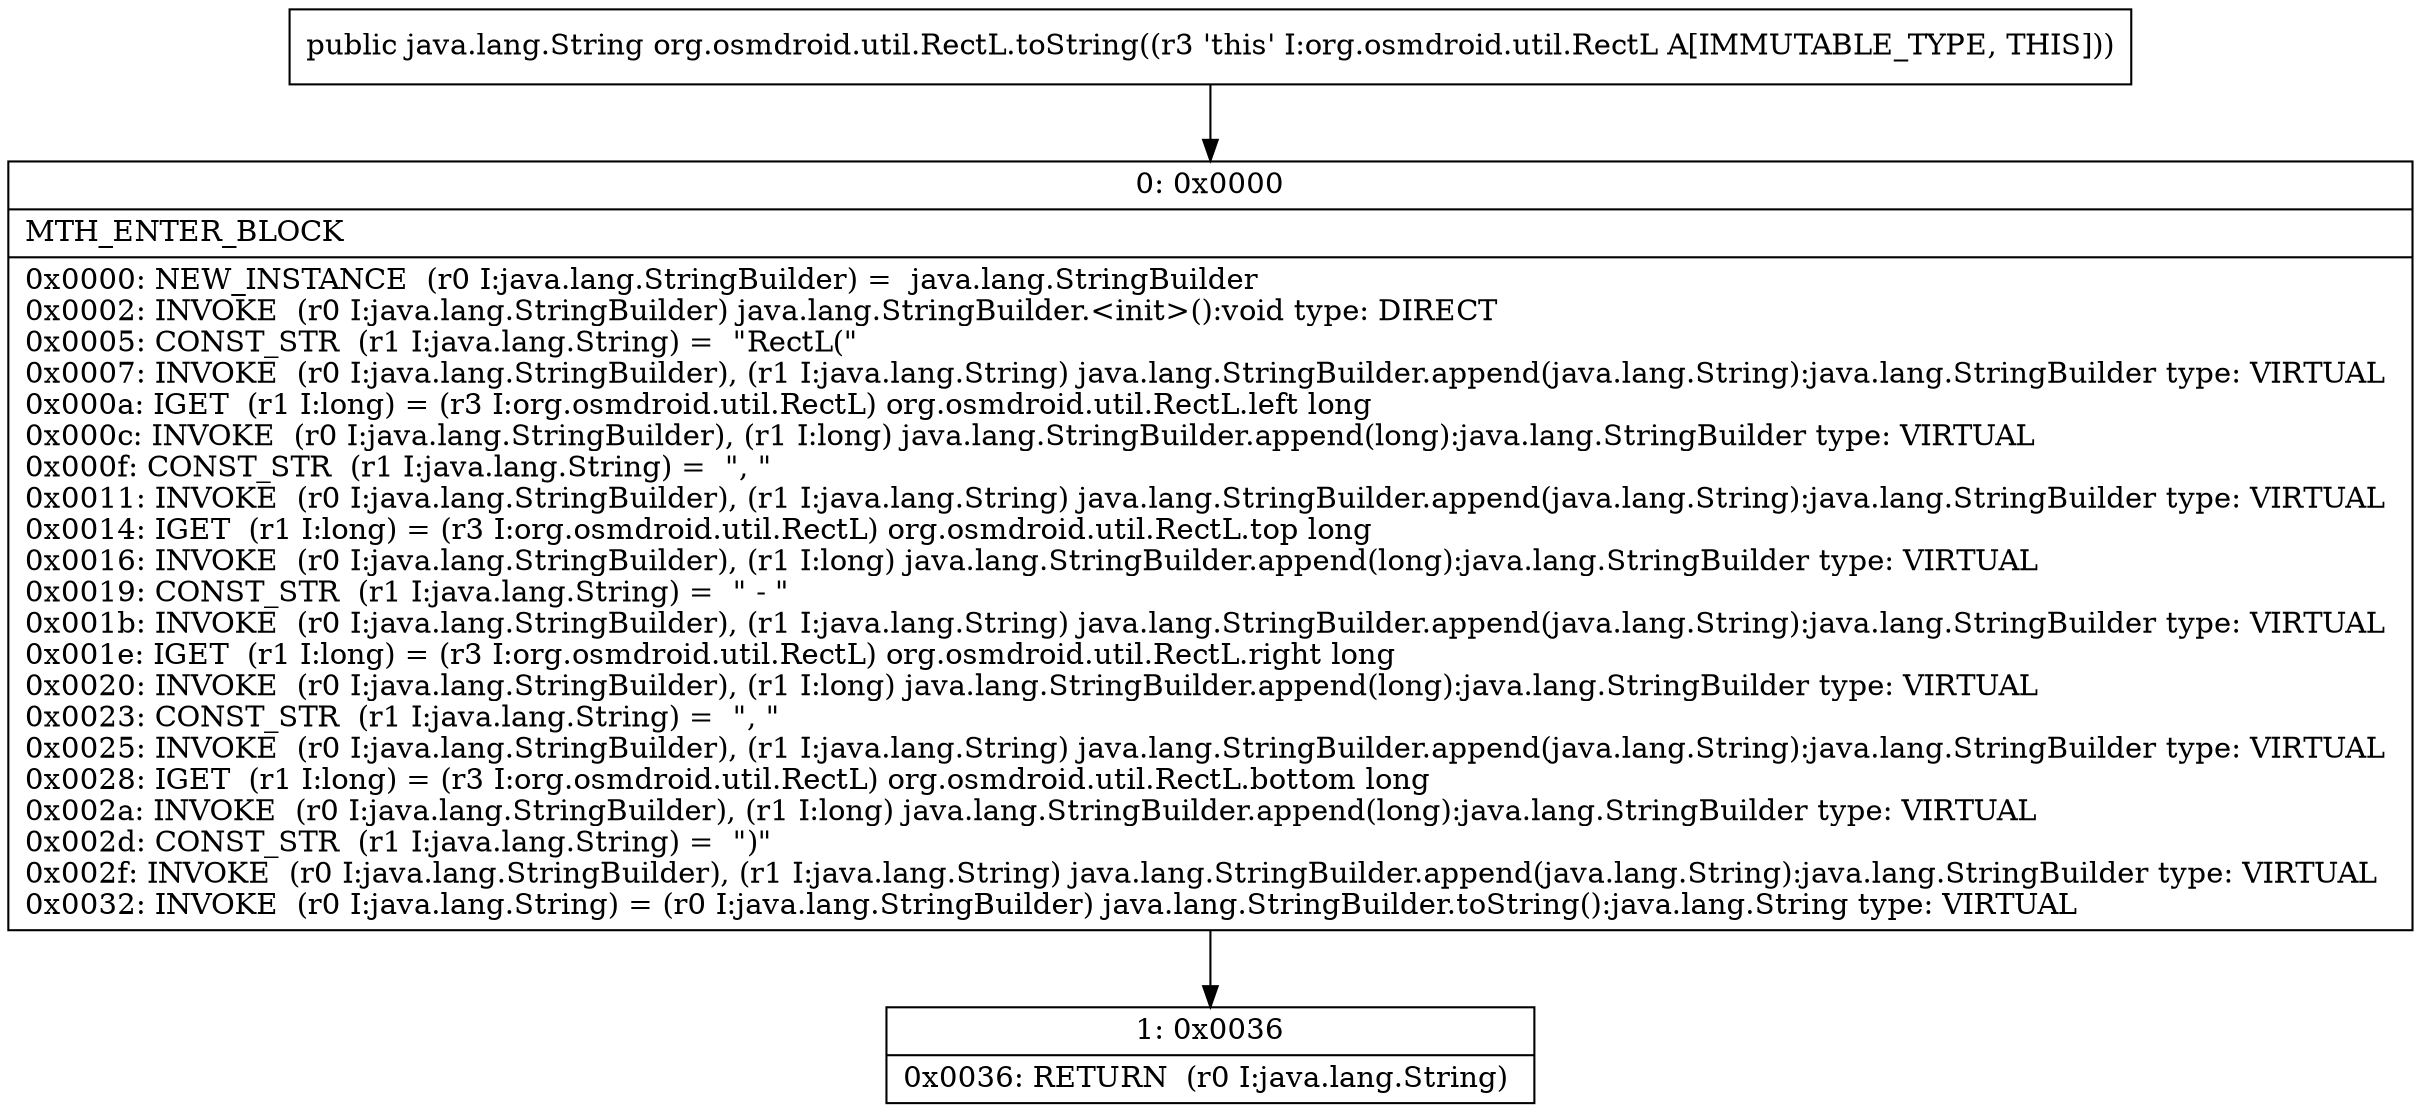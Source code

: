 digraph "CFG fororg.osmdroid.util.RectL.toString()Ljava\/lang\/String;" {
Node_0 [shape=record,label="{0\:\ 0x0000|MTH_ENTER_BLOCK\l|0x0000: NEW_INSTANCE  (r0 I:java.lang.StringBuilder) =  java.lang.StringBuilder \l0x0002: INVOKE  (r0 I:java.lang.StringBuilder) java.lang.StringBuilder.\<init\>():void type: DIRECT \l0x0005: CONST_STR  (r1 I:java.lang.String) =  \"RectL(\" \l0x0007: INVOKE  (r0 I:java.lang.StringBuilder), (r1 I:java.lang.String) java.lang.StringBuilder.append(java.lang.String):java.lang.StringBuilder type: VIRTUAL \l0x000a: IGET  (r1 I:long) = (r3 I:org.osmdroid.util.RectL) org.osmdroid.util.RectL.left long \l0x000c: INVOKE  (r0 I:java.lang.StringBuilder), (r1 I:long) java.lang.StringBuilder.append(long):java.lang.StringBuilder type: VIRTUAL \l0x000f: CONST_STR  (r1 I:java.lang.String) =  \", \" \l0x0011: INVOKE  (r0 I:java.lang.StringBuilder), (r1 I:java.lang.String) java.lang.StringBuilder.append(java.lang.String):java.lang.StringBuilder type: VIRTUAL \l0x0014: IGET  (r1 I:long) = (r3 I:org.osmdroid.util.RectL) org.osmdroid.util.RectL.top long \l0x0016: INVOKE  (r0 I:java.lang.StringBuilder), (r1 I:long) java.lang.StringBuilder.append(long):java.lang.StringBuilder type: VIRTUAL \l0x0019: CONST_STR  (r1 I:java.lang.String) =  \" \- \" \l0x001b: INVOKE  (r0 I:java.lang.StringBuilder), (r1 I:java.lang.String) java.lang.StringBuilder.append(java.lang.String):java.lang.StringBuilder type: VIRTUAL \l0x001e: IGET  (r1 I:long) = (r3 I:org.osmdroid.util.RectL) org.osmdroid.util.RectL.right long \l0x0020: INVOKE  (r0 I:java.lang.StringBuilder), (r1 I:long) java.lang.StringBuilder.append(long):java.lang.StringBuilder type: VIRTUAL \l0x0023: CONST_STR  (r1 I:java.lang.String) =  \", \" \l0x0025: INVOKE  (r0 I:java.lang.StringBuilder), (r1 I:java.lang.String) java.lang.StringBuilder.append(java.lang.String):java.lang.StringBuilder type: VIRTUAL \l0x0028: IGET  (r1 I:long) = (r3 I:org.osmdroid.util.RectL) org.osmdroid.util.RectL.bottom long \l0x002a: INVOKE  (r0 I:java.lang.StringBuilder), (r1 I:long) java.lang.StringBuilder.append(long):java.lang.StringBuilder type: VIRTUAL \l0x002d: CONST_STR  (r1 I:java.lang.String) =  \")\" \l0x002f: INVOKE  (r0 I:java.lang.StringBuilder), (r1 I:java.lang.String) java.lang.StringBuilder.append(java.lang.String):java.lang.StringBuilder type: VIRTUAL \l0x0032: INVOKE  (r0 I:java.lang.String) = (r0 I:java.lang.StringBuilder) java.lang.StringBuilder.toString():java.lang.String type: VIRTUAL \l}"];
Node_1 [shape=record,label="{1\:\ 0x0036|0x0036: RETURN  (r0 I:java.lang.String) \l}"];
MethodNode[shape=record,label="{public java.lang.String org.osmdroid.util.RectL.toString((r3 'this' I:org.osmdroid.util.RectL A[IMMUTABLE_TYPE, THIS])) }"];
MethodNode -> Node_0;
Node_0 -> Node_1;
}

